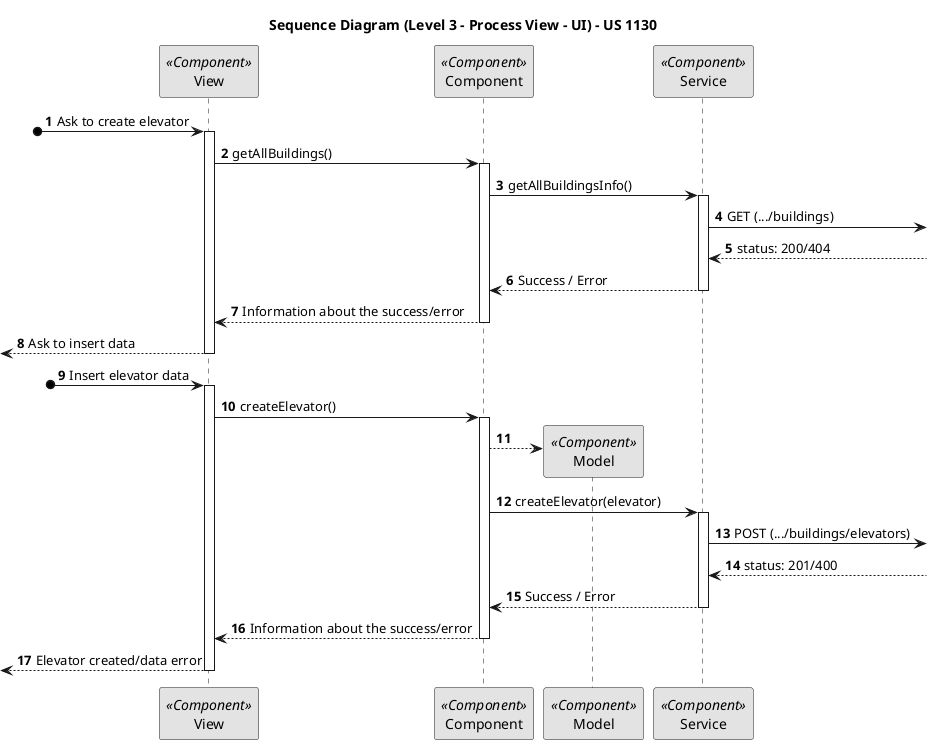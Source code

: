 @startuml
skinparam monochrome true
skinparam packageStyle rectangle
skinparam shadowing false

title Sequence Diagram (Level 3 - Process View - UI) - US 1130
autonumber

participant "View" as View <<Component>>
participant "Component" as Component <<Component>>
participant "Model" as Model <<Component>>
participant "Service" as Service <<Component>>

?o-> View : Ask to create elevator
activate View
    View -> Component : getAllBuildings()
    activate Component
        Component -> Service : getAllBuildingsInfo()
        activate Service
            Service -> : GET (.../buildings)
            Service <--: status: 200/404
            Service --> Component : Success / Error
        deactivate Service

        Component --> View : Information about the success/error
    deactivate Component
<-- View : Ask to insert data
deactivate View

?o-> View : Insert elevator data
activate View
    View -> Component : createElevator()
    activate Component
        Component --> Model** :
        Component -> Service : createElevator(elevator)
        activate Service
            Service -> : POST (.../buildings/elevators)
            Service <--: status: 201/400
            Service --> Component : Success / Error
        deactivate Service

        Component --> View : Information about the success/error
    deactivate Component
<-- View : Elevator created/data error
deactivate View

@enduml
